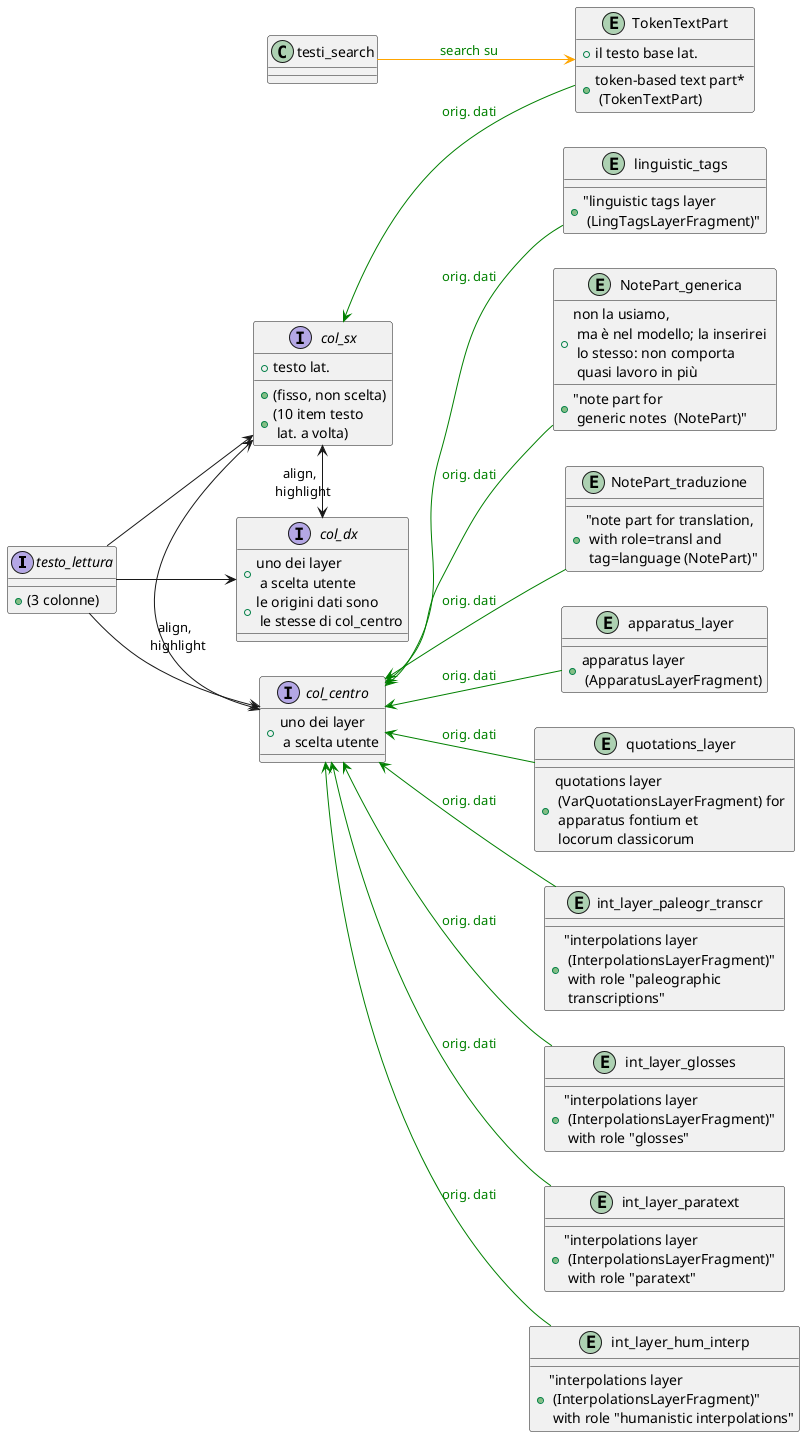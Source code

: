 @startuml

left to right direction

'''''''''''''''''
' TESTO_LETTURA '
'''''''''''''''''

'Ripetuto dall'altro schema (ho spezzato gli schemi perché veniva uno schema troppo grande):
interface testo_lettura {
    + (3 colonne)
}

testo_lettura --> col_sx
testo_lettura --> col_centro
testo_lettura --> col_dx



interface col_sx {
    + testo lat.
    + (fisso, non scelta)
    + (10 item testo \n lat. a volta)
}

entity TokenTextPart {
    + token-based text part* \n (TokenTextPart)
    + il testo base lat.
}
TokenTextPart -up-> col_sx  #text:green;line:green : orig. dati




interface col_centro {
    + uno dei layer \n a scelta utente
}

interface col_dx {
    + uno dei layer \n a scelta utente
    + le origini dati sono \n le stesse di col_centro
}

col_sx <-> col_centro : align, \n highlight
col_sx <->  col_dx : align, \n highlight


''''''''''''''''''''''''''''
' ORIG. DATI: NOTE/TRADUZ. '
''''''''''''''''''''''''''''

entity NotePart_generica {
    + "note part for \n generic notes  (NotePart)"
    + non la usiamo, \n ma è nel modello; la inserirei \n lo stesso: non comporta \n quasi lavoro in più
}
NotePart_generica -up-> col_centro  #text:green;line:green : orig. dati

entity NotePart_traduzione {
    + "note part for translation, \n with role=transl and \n tag=language (NotePart)"
}
NotePart_traduzione -up-> col_centro  #text:green;line:green : orig. dati


'''''''''''''''''''''
' ORIG. DATI: LAYER '
'''''''''''''''''''''
 
entity apparatus_layer {
    + apparatus layer \n (ApparatusLayerFragment)
}
apparatus_layer -up-> col_centro  #text:green;line:green : orig. dati


entity quotations_layer {
    + quotations layer \n (VarQuotationsLayerFragment) for \n apparatus fontium et \n locorum classicorum
}
quotations_layer -up-> col_centro  #text:green;line:green : orig. dati

entity int_layer_paleogr_transcr {
    + "interpolations layer \n (InterpolationsLayerFragment)" \n with role "paleographic \n transcriptions"
}
int_layer_paleogr_transcr -up-> col_centro  #text:green;line:green : orig. dati

entity int_layer_glosses {
    + "interpolations layer \n (InterpolationsLayerFragment)" \n with role "glosses"
}
int_layer_glosses -up-> col_centro  #text:green;line:green : orig. dati

entity int_layer_paratext {
    + "interpolations layer \n (InterpolationsLayerFragment)" \n with role "paratext"
}
int_layer_paratext -up-> col_centro  #text:green;line:green : orig. dati

entity int_layer_hum_interp {
    + "interpolations layer \n (InterpolationsLayerFragment)" \n with role "humanistic interpolations"
}
int_layer_hum_interp -up-> col_centro  #text:green;line:green : orig. dati

entity linguistic_tags {
    + "linguistic tags layer \n (LingTagsLayerFragment)"
}
linguistic_tags -up-> col_centro  #text:green;line:green : orig. dati

'Ripetuto dall'altro schema (ho spezzato gli schemi perché veniva uno schema troppo grande):


''''''''''''''''
' TESTI_SEARCH '
''''''''''''''''

'Ripetuto dall'altro schema (ho spezzato gli schemi perché veniva uno schema troppo grande):
testi_search --> TokenTextPart #text:green;line:orange : search su

@enduml

